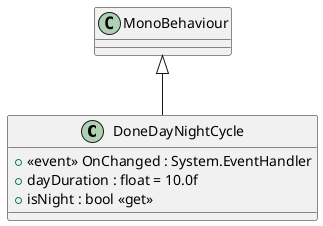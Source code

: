 @startuml
class DoneDayNightCycle {
    +  <<event>> OnChanged : System.EventHandler 
    + dayDuration : float = 10.0f
    + isNight : bool <<get>>
}
MonoBehaviour <|-- DoneDayNightCycle
@enduml
